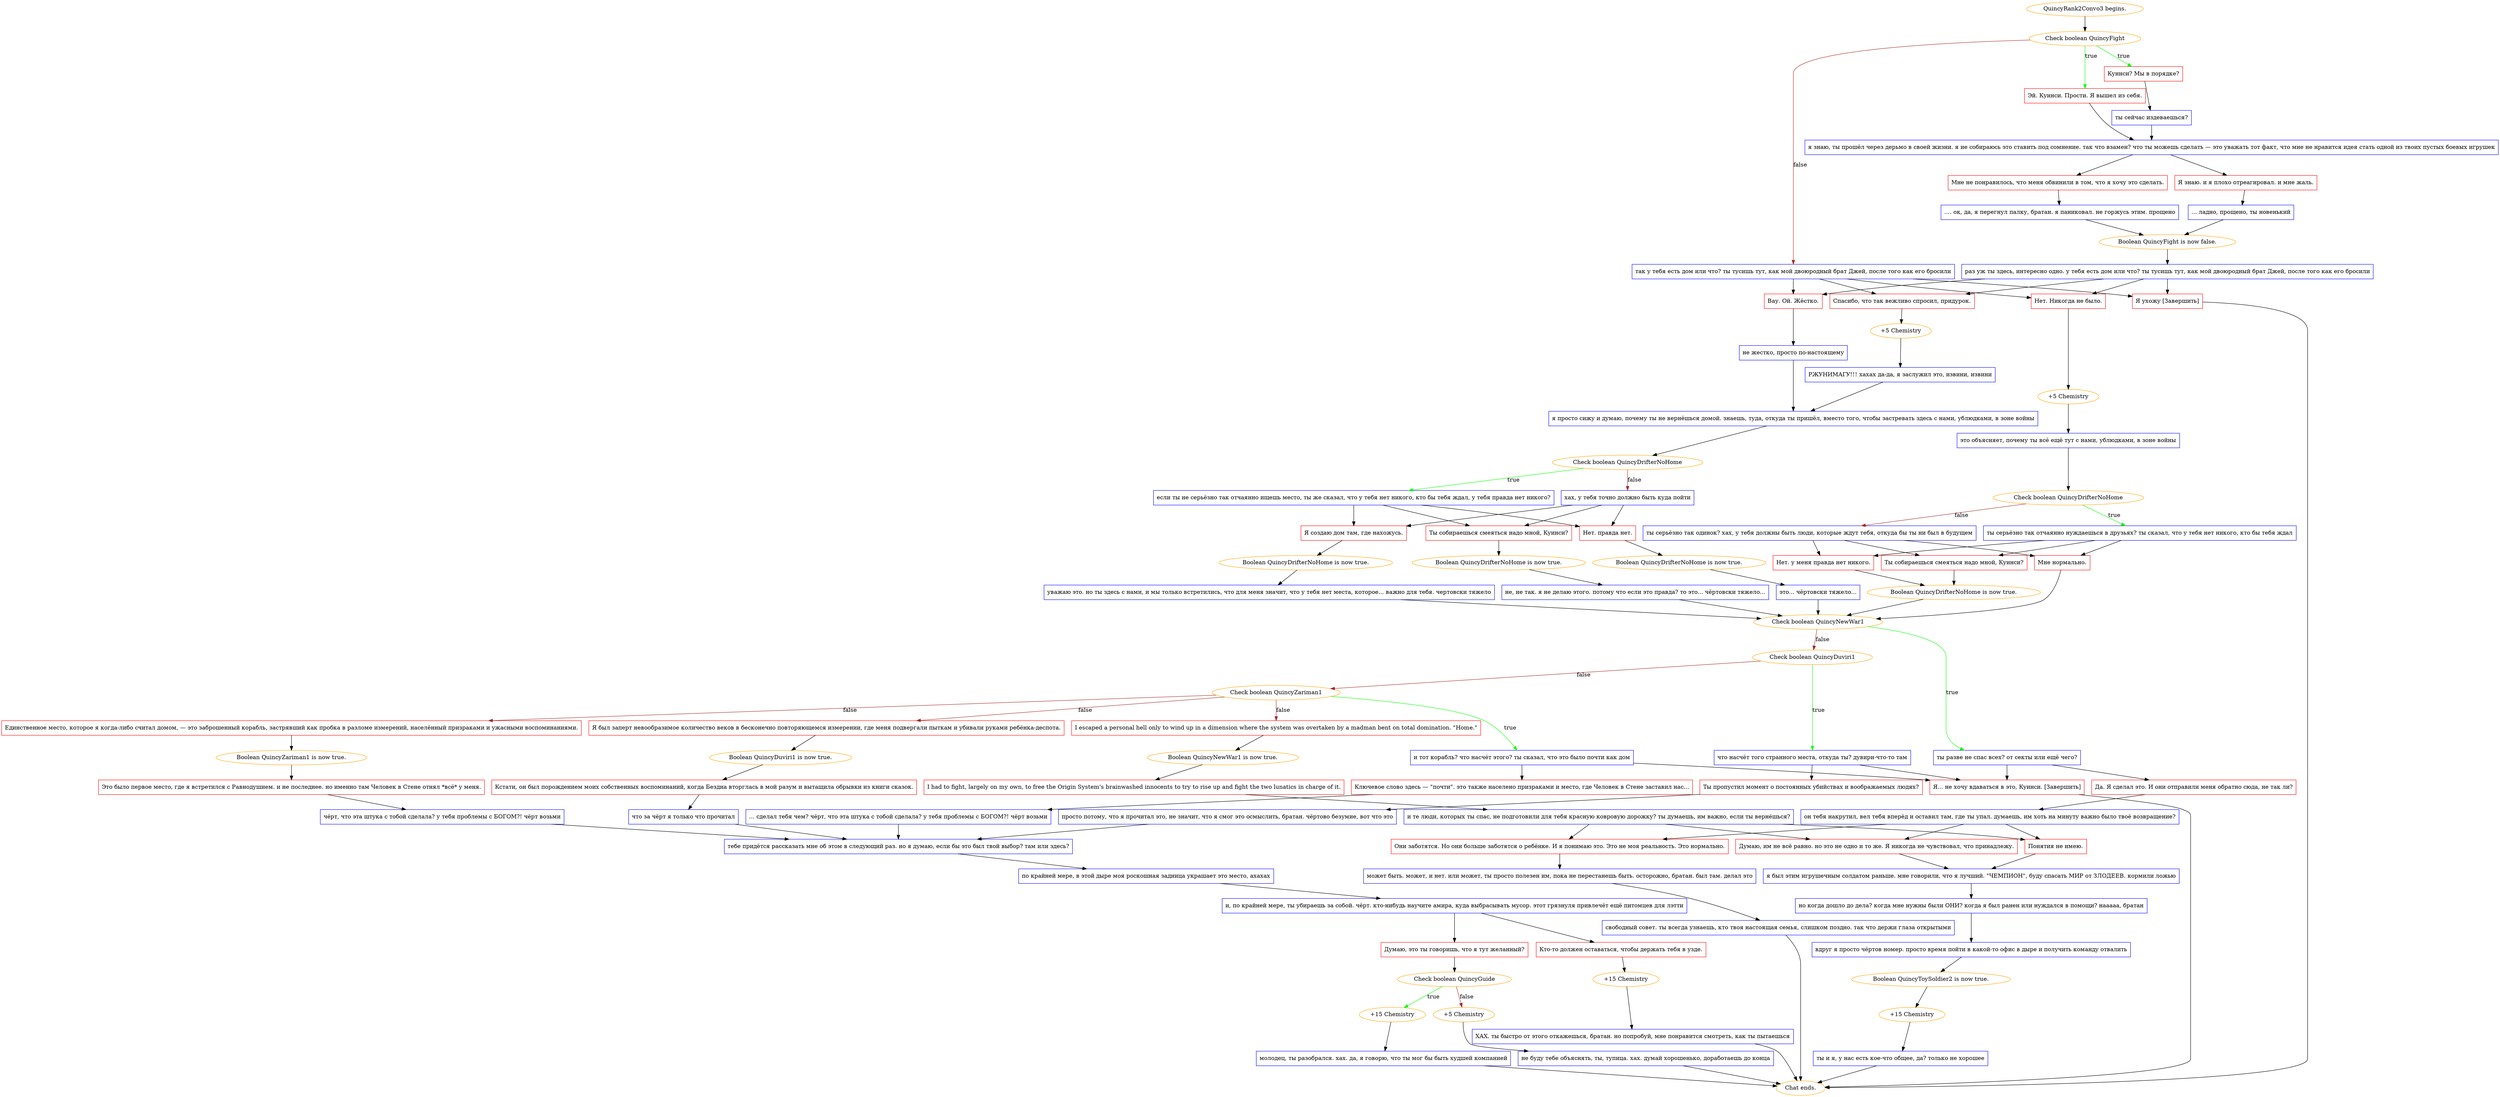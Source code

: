 digraph {
	"QuincyRank2Convo3 begins." [color=orange];
		"QuincyRank2Convo3 begins." -> j1268252343;
	j1268252343 [label="Check boolean QuincyFight",color=orange];
		j1268252343 -> j2172415683 [label=true,color=green];
		j1268252343 -> j2539942541 [label=true,color=green];
		j1268252343 -> j3179929495 [label=false,color=brown];
	j2172415683 [label="Куинси? Мы в порядке?",shape=box,color=red];
		j2172415683 -> j749535640;
	j2539942541 [label="Эй. Куинси. Прости. Я вышел из себя.",shape=box,color=red];
		j2539942541 -> j2636609160;
	j3179929495 [label="так у тебя есть дом или что? ты тусишь тут, как мой двоюродный брат Джей, после того как его бросили",shape=box,color=blue];
		j3179929495 -> j1601199461;
		j3179929495 -> j423772258;
		j3179929495 -> j64276471;
		j3179929495 -> j4221935782;
	j749535640 [label="ты сейчас издеваешься?",shape=box,color=blue];
		j749535640 -> j2636609160;
	j2636609160 [label="я знаю, ты прошёл через дерьмо в своей жизни. я не собираюсь это ставить под сомнение. так что взамен? что ты можешь сделать — это уважать тот факт, что мне не нравится идея стать одной из твоих пустых боевых игрушек",shape=box,color=blue];
		j2636609160 -> j1667896577;
		j2636609160 -> j482427909;
	j1601199461 [label="Нет. Никогда не было.",shape=box,color=red];
		j1601199461 -> j1926379575;
	j423772258 [label="Вау. Ой. Жёстко.",shape=box,color=red];
		j423772258 -> j2342789722;
	j64276471 [label="Спасибо, что так вежливо спросил, придурок.",shape=box,color=red];
		j64276471 -> j1067714290;
	j4221935782 [label="Я ухожу [Завершить]",shape=box,color=red];
		j4221935782 -> "Chat ends.";
	j1667896577 [label="Мне не понравилось, что меня обвинили в том, что я хочу это сделать.",shape=box,color=red];
		j1667896577 -> j4219918995;
	j482427909 [label="Я знаю. и я плохо отреагировал. и мне жаль.",shape=box,color=red];
		j482427909 -> j3452683144;
	j1926379575 [label="+5 Chemistry",color=orange];
		j1926379575 -> j2842363715;
	j2342789722 [label="не жестко, просто по-настоящему",shape=box,color=blue];
		j2342789722 -> j3656400674;
	j1067714290 [label="+5 Chemistry",color=orange];
		j1067714290 -> j3072243323;
	"Chat ends." [color=orange];
	j4219918995 [label=".... ок, да, я перегнул палку, братан. я паниковал. не горжусь этим. прощено",shape=box,color=blue];
		j4219918995 -> j1903123517;
	j3452683144 [label="... ладно, прощено, ты новенький",shape=box,color=blue];
		j3452683144 -> j1903123517;
	j2842363715 [label="это объясняет, почему ты всё ещё тут с нами, ублюдками, в зоне войны",shape=box,color=blue];
		j2842363715 -> j385392045;
	j3656400674 [label="я просто сижу и думаю, почему ты не вернёшься домой. знаешь, туда, откуда ты пришёл, вместо того, чтобы застревать здесь с нами, ублюдками, в зоне войны",shape=box,color=blue];
		j3656400674 -> j2277458029;
	j3072243323 [label="РЖУНИМАГУ!!! хахах да-да, я заслужил это, извини, извини",shape=box,color=blue];
		j3072243323 -> j3656400674;
	j1903123517 [label="Boolean QuincyFight is now false.",color=orange];
		j1903123517 -> j4258862365;
	j385392045 [label="Check boolean QuincyDrifterNoHome",color=orange];
		j385392045 -> j1407770235 [label=true,color=green];
		j385392045 -> j3401912017 [label=false,color=brown];
	j2277458029 [label="Check boolean QuincyDrifterNoHome",color=orange];
		j2277458029 -> j1454844654 [label=true,color=green];
		j2277458029 -> j575651721 [label=false,color=brown];
	j4258862365 [label="раз уж ты здесь, интересно одно. у тебя есть дом или что? ты тусишь тут, как мой двоюродный брат Джей, после того как его бросили",shape=box,color=blue];
		j4258862365 -> j1601199461;
		j4258862365 -> j423772258;
		j4258862365 -> j64276471;
		j4258862365 -> j4221935782;
	j1407770235 [label="ты серьёзно так отчаянно нуждаешься в друзьях? ты сказал, что у тебя нет никого, кто бы тебя ждал",shape=box,color=blue];
		j1407770235 -> j110152501;
		j1407770235 -> j2320013917;
		j1407770235 -> j4135766122;
	j3401912017 [label="ты серьёзно так одинок? хах, у тебя должны быть люди, которые ждут тебя, откуда бы ты ни был в будущем",shape=box,color=blue];
		j3401912017 -> j110152501;
		j3401912017 -> j2320013917;
		j3401912017 -> j4135766122;
	j1454844654 [label="если ты не серьёзно так отчаянно ищешь место, ты же сказал, что у тебя нет никого, кто бы тебя ждал, у тебя правда нет никого?",shape=box,color=blue];
		j1454844654 -> j1328189390;
		j1454844654 -> j2819230224;
		j1454844654 -> j1419025168;
	j575651721 [label="хах, у тебя точно должно быть куда пойти",shape=box,color=blue];
		j575651721 -> j1328189390;
		j575651721 -> j2819230224;
		j575651721 -> j1419025168;
	j110152501 [label="Нет. у меня правда нет никого.",shape=box,color=red];
		j110152501 -> j2066304381;
	j2320013917 [label="Ты собираешься смеяться надо мной, Куинси?",shape=box,color=red];
		j2320013917 -> j2066304381;
	j4135766122 [label="Мне нормально.",shape=box,color=red];
		j4135766122 -> j2418412933;
	j1328189390 [label="Нет. правда нет.",shape=box,color=red];
		j1328189390 -> j3239587809;
	j2819230224 [label="Ты собираешься смеяться надо мной, Куинси?",shape=box,color=red];
		j2819230224 -> j2934665945;
	j1419025168 [label="Я создаю дом там, где нахожусь.",shape=box,color=red];
		j1419025168 -> j1740811110;
	j2066304381 [label="Boolean QuincyDrifterNoHome is now true.",color=orange];
		j2066304381 -> j2418412933;
	j2418412933 [label="Check boolean QuincyNewWar1",color=orange];
		j2418412933 -> j2605601068 [label=true,color=green];
		j2418412933 -> j122500996 [label=false,color=brown];
	j3239587809 [label="Boolean QuincyDrifterNoHome is now true.",color=orange];
		j3239587809 -> j1105562265;
	j2934665945 [label="Boolean QuincyDrifterNoHome is now true.",color=orange];
		j2934665945 -> j2133100293;
	j1740811110 [label="Boolean QuincyDrifterNoHome is now true.",color=orange];
		j1740811110 -> j440618912;
	j2605601068 [label="ты разве не спас всех? от секты или ещё чего?",shape=box,color=blue];
		j2605601068 -> j885844312;
		j2605601068 -> j1131144359;
	j122500996 [label="Check boolean QuincyDuviri1",color=orange];
		j122500996 -> j186652367 [label=true,color=green];
		j122500996 -> j66625491 [label=false,color=brown];
	j1105562265 [label="это... чёртовски тяжело...",shape=box,color=blue];
		j1105562265 -> j2418412933;
	j2133100293 [label="не, не так. я не делаю этого. потому что если это правда? то это... чёртовски тяжело...",shape=box,color=blue];
		j2133100293 -> j2418412933;
	j440618912 [label="уважаю это. но ты здесь с нами, и мы только встретились, что для меня значит, что у тебя нет места, которое... важно для тебя. чертовски тяжело",shape=box,color=blue];
		j440618912 -> j2418412933;
	j885844312 [label="Да. Я сделал это. И они отправили меня обратно сюда, не так ли?",shape=box,color=red];
		j885844312 -> j2693759465;
	j1131144359 [label="Я... не хочу вдаваться в это, Куинси. [Завершить]",shape=box,color=red];
		j1131144359 -> "Chat ends.";
	j186652367 [label="что насчёт того странного места, откуда ты? дувири-что-то там",shape=box,color=blue];
		j186652367 -> j2272403746;
		j186652367 -> j1131144359;
	j66625491 [label="Check boolean QuincyZariman1",color=orange];
		j66625491 -> j4065125368 [label=true,color=green];
		j66625491 -> j1210154885 [label=false,color=brown];
		j66625491 -> j3644307442 [label=false,color=brown];
		j66625491 -> j3821618896 [label=false,color=brown];
	j2693759465 [label="он тебя накрутил, вел тебя вперёд и оставил там, где ты упал. думаешь, им хоть на минуту важно было твоё возвращение?",shape=box,color=blue];
		j2693759465 -> j1609619958;
		j2693759465 -> j4045694905;
		j2693759465 -> j3255146669;
	j2272403746 [label="Ты пропустил момент о постоянных убийствах и воображаемых людях?",shape=box,color=red];
		j2272403746 -> j286885619;
	j4065125368 [label="и тот корабль? что насчёт этого? ты сказал, что это было почти как дом",shape=box,color=blue];
		j4065125368 -> j1152974322;
		j4065125368 -> j1131144359;
	j1210154885 [label="I escaped a personal hell only to wind up in a dimension where the system was overtaken by a madman bent on total domination. \"Home.\"",shape=box,color=red];
		j1210154885 -> j2558102648;
	j3644307442 [label="Единственное место, которое я когда-либо считал домом, — это заброшенный корабль, застрявший как пробка в разломе измерений, населённый призраками и ужасными воспоминаниями.",shape=box,color=red];
		j3644307442 -> j955821956;
	j3821618896 [label="Я был заперт невообразимое количество веков в бесконечно повторяющемся измерении, где меня подвергали пыткам и убивали руками ребёнка-деспота.",shape=box,color=red];
		j3821618896 -> j4211190927;
	j1609619958 [label="Понятия не имею.",shape=box,color=red];
		j1609619958 -> j2469811057;
	j4045694905 [label="Думаю, им не всё равно. но это не одно и то же. Я никогда не чувствовал, что принадлежу.",shape=box,color=red];
		j4045694905 -> j2469811057;
	j3255146669 [label="Они заботятся. Но они больше заботятся о ребёнке. И я понимаю это. Это не моя реальность. Это нормально.",shape=box,color=red];
		j3255146669 -> j3695909667;
	j286885619 [label="просто потому, что я прочитал это, не значит, что я смог это осмыслить, братан. чёртово безумие, вот что это",shape=box,color=blue];
		j286885619 -> j902026747;
	j1152974322 [label="Ключевое слово здесь — \"почти\". это также населено призраками и место, где Человек в Стене заставил нас...",shape=box,color=red];
		j1152974322 -> j1207167167;
	j2558102648 [label="Boolean QuincyNewWar1 is now true.",color=orange];
		j2558102648 -> j3766825413;
	j955821956 [label="Boolean QuincyZariman1 is now true.",color=orange];
		j955821956 -> j644258277;
	j4211190927 [label="Boolean QuincyDuviri1 is now true.",color=orange];
		j4211190927 -> j1234436842;
	j2469811057 [label="я был этим игрушечным солдатом раньше. мне говорили, что я лучший. \"ЧЕМПИОН\", буду спасать МИР от ЗЛОДЕЕВ. кормили ложью",shape=box,color=blue];
		j2469811057 -> j616492357;
	j3695909667 [label="может быть. может, и нет. или может, ты просто полезен им, пока не перестанешь быть. осторожно, братан. был там. делал это",shape=box,color=blue];
		j3695909667 -> j834275959;
	j902026747 [label="тебе придётся рассказать мне об этом в следующий раз. но я думаю, если бы это был твой выбор? там или здесь?",shape=box,color=blue];
		j902026747 -> j1670583790;
	j1207167167 [label="... сделал тебя чем? чёрт, что эта штука с тобой сделала? у тебя проблемы с БОГОМ?! чёрт возьми",shape=box,color=blue];
		j1207167167 -> j902026747;
	j3766825413 [label="I had to fight, largely on my own, to free the Origin System's brainwashed innocents to try to rise up and fight the two lunatics in charge of it.",shape=box,color=red];
		j3766825413 -> j4265133628;
	j644258277 [label="Это было первое место, где я встретился с Равнодушием. и не последнее. но именно там Человек в Стене отнял *всё* у меня.",shape=box,color=red];
		j644258277 -> j1533940158;
	j1234436842 [label="Кстати, он был порождением моих собственных воспоминаний, когда Бездна вторглась в мой разум и вытащила обрывки из книги сказок.",shape=box,color=red];
		j1234436842 -> j1098152922;
	j616492357 [label="но когда дошло до дела? когда мне нужны были ОНИ? когда я был ранен или нуждался в помощи? нааааа, братан",shape=box,color=blue];
		j616492357 -> j3060521505;
	j834275959 [label="свободный совет. ты всегда узнаешь, кто твоя настоящая семья, слишком поздно. так что держи глаза открытыми",shape=box,color=blue];
		j834275959 -> "Chat ends.";
	j1670583790 [label="по крайней мере, в этой дыре моя роскошная задница украшает это место, ахахах",shape=box,color=blue];
		j1670583790 -> j1335971614;
	j4265133628 [label="и те люди, которых ты спас, не подготовили для тебя красную ковровую дорожку? ты думаешь, им важно, если ты вернёшься?",shape=box,color=blue];
		j4265133628 -> j1609619958;
		j4265133628 -> j4045694905;
		j4265133628 -> j3255146669;
	j1533940158 [label="чёрт, что эта штука с тобой сделала? у тебя проблемы с БОГОМ?! чёрт возьми",shape=box,color=blue];
		j1533940158 -> j902026747;
	j1098152922 [label="что за чёрт я только что прочитал",shape=box,color=blue];
		j1098152922 -> j902026747;
	j3060521505 [label="вдруг я просто чёртов номер. просто время пойти в какой-то офис в дыре и получить команду отвалить",shape=box,color=blue];
		j3060521505 -> j1851349733;
	j1335971614 [label="и, по крайней мере, ты убираешь за собой. чёрт. кто-нибудь научите амира, куда выбрасывать мусор. этот грязнуля привлечёт ещё питомцев для лэтти",shape=box,color=blue];
		j1335971614 -> j3813466784;
		j1335971614 -> j4037210270;
	j1851349733 [label="Boolean QuincyToySoldier2 is now true.",color=orange];
		j1851349733 -> j2422955118;
	j3813466784 [label="Думаю, это ты говоришь, что я тут желанный?",shape=box,color=red];
		j3813466784 -> j3876051558;
	j4037210270 [label="Кто-то должен оставаться, чтобы держать тебя в узде.",shape=box,color=red];
		j4037210270 -> j1333223042;
	j2422955118 [label="+15 Chemistry",color=orange];
		j2422955118 -> j1364762072;
	j3876051558 [label="Check boolean QuincyGuide",color=orange];
		j3876051558 -> j1523450607 [label=true,color=green];
		j3876051558 -> j3611682411 [label=false,color=brown];
	j1333223042 [label="+15 Chemistry",color=orange];
		j1333223042 -> j1958154540;
	j1364762072 [label="ты и я, у нас есть кое-что общее, да? только не хорошее",shape=box,color=blue];
		j1364762072 -> "Chat ends.";
	j1523450607 [label="+15 Chemistry",color=orange];
		j1523450607 -> j3923933860;
	j3611682411 [label="+5 Chemistry",color=orange];
		j3611682411 -> j3884950080;
	j1958154540 [label="ХАХ. ты быстро от этого откажешься, братан. но попробуй, мне понравится смотреть, как ты пытаешься",shape=box,color=blue];
		j1958154540 -> "Chat ends.";
	j3923933860 [label="молодец, ты разобрался. хах. да, я говорю, что ты мог бы быть худшей компанией",shape=box,color=blue];
		j3923933860 -> "Chat ends.";
	j3884950080 [label="не буду тебе объяснять, ты, тупица. хах. думай хорошенько, доработаешь до конца",shape=box,color=blue];
		j3884950080 -> "Chat ends.";
}